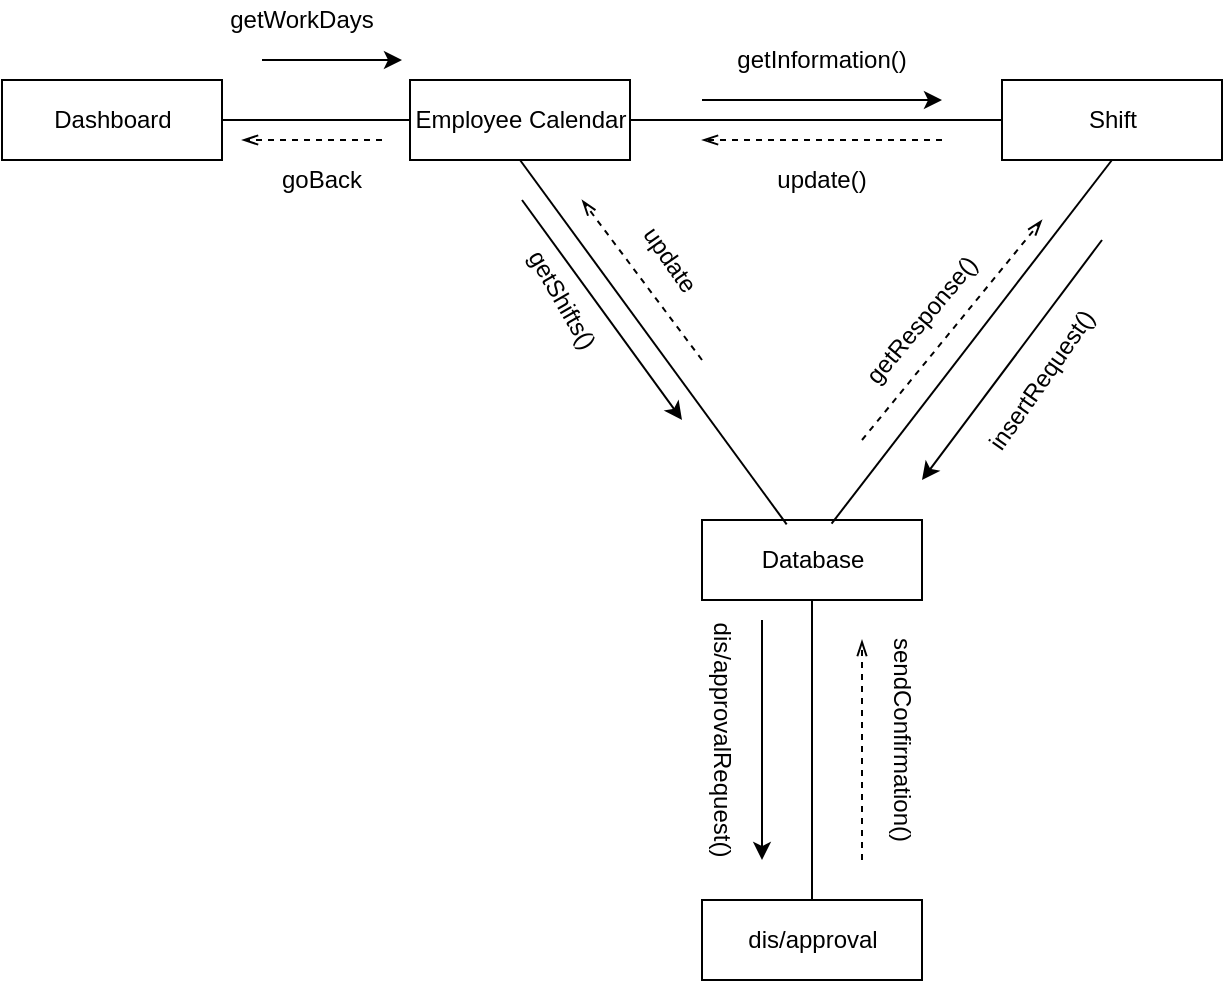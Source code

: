 <mxfile version="13.1.0" type="github"><diagram id="_2m3sW4C1SL-dGJLqP_B" name="Page-1"><mxGraphModel dx="1038" dy="548" grid="1" gridSize="10" guides="1" tooltips="1" connect="1" arrows="1" fold="1" page="1" pageScale="1" pageWidth="827" pageHeight="1169" math="0" shadow="0"><root><mxCell id="0"/><mxCell id="1" parent="0"/><mxCell id="3X_yCc9tpYy7hI8Ke5qj-2" value="Dashboard" style="html=1;" vertex="1" parent="1"><mxGeometry x="100" y="190" width="110" height="40" as="geometry"/></mxCell><mxCell id="3X_yCc9tpYy7hI8Ke5qj-3" value="Employee Calendar" style="html=1;" vertex="1" parent="1"><mxGeometry x="304" y="190" width="110" height="40" as="geometry"/></mxCell><mxCell id="3X_yCc9tpYy7hI8Ke5qj-4" value="" style="endArrow=none;html=1;exitX=1;exitY=0.5;exitDx=0;exitDy=0;entryX=0;entryY=0.5;entryDx=0;entryDy=0;" edge="1" parent="1" source="3X_yCc9tpYy7hI8Ke5qj-2" target="3X_yCc9tpYy7hI8Ke5qj-3"><mxGeometry width="50" height="50" relative="1" as="geometry"><mxPoint x="390" y="310" as="sourcePoint"/><mxPoint x="440" y="260" as="targetPoint"/></mxGeometry></mxCell><mxCell id="3X_yCc9tpYy7hI8Ke5qj-8" value="dis/approval" style="html=1;" vertex="1" parent="1"><mxGeometry x="450" y="600" width="110" height="40" as="geometry"/></mxCell><mxCell id="3X_yCc9tpYy7hI8Ke5qj-10" value="Database" style="html=1;" vertex="1" parent="1"><mxGeometry x="450" y="410" width="110" height="40" as="geometry"/></mxCell><mxCell id="3X_yCc9tpYy7hI8Ke5qj-11" value="" style="endArrow=none;html=1;exitX=0.5;exitY=1;exitDx=0;exitDy=0;entryX=0.385;entryY=0.055;entryDx=0;entryDy=0;entryPerimeter=0;" edge="1" parent="1" source="3X_yCc9tpYy7hI8Ke5qj-3" target="3X_yCc9tpYy7hI8Ke5qj-10"><mxGeometry width="50" height="50" relative="1" as="geometry"><mxPoint x="470" y="150" as="sourcePoint"/><mxPoint x="580" y="150" as="targetPoint"/></mxGeometry></mxCell><mxCell id="3X_yCc9tpYy7hI8Ke5qj-13" value="" style="endArrow=none;html=1;exitX=1;exitY=0.5;exitDx=0;exitDy=0;entryX=0;entryY=0.5;entryDx=0;entryDy=0;" edge="1" parent="1" source="3X_yCc9tpYy7hI8Ke5qj-3" target="3X_yCc9tpYy7hI8Ke5qj-31"><mxGeometry width="50" height="50" relative="1" as="geometry"><mxPoint x="424" y="220" as="sourcePoint"/><mxPoint x="610" y="220" as="targetPoint"/></mxGeometry></mxCell><mxCell id="3X_yCc9tpYy7hI8Ke5qj-14" value="" style="endArrow=classic;html=1;" edge="1" parent="1"><mxGeometry width="50" height="50" relative="1" as="geometry"><mxPoint x="230" y="180" as="sourcePoint"/><mxPoint x="300" y="180" as="targetPoint"/></mxGeometry></mxCell><mxCell id="3X_yCc9tpYy7hI8Ke5qj-15" value="getWorkDays" style="text;html=1;strokeColor=none;fillColor=none;align=center;verticalAlign=middle;whiteSpace=wrap;rounded=0;rotation=0;" vertex="1" parent="1"><mxGeometry x="230" y="150" width="40" height="20" as="geometry"/></mxCell><mxCell id="3X_yCc9tpYy7hI8Ke5qj-24" value="" style="endArrow=classic;html=1;" edge="1" parent="1"><mxGeometry width="50" height="50" relative="1" as="geometry"><mxPoint x="480" y="460" as="sourcePoint"/><mxPoint x="480" y="580" as="targetPoint"/></mxGeometry></mxCell><mxCell id="3X_yCc9tpYy7hI8Ke5qj-25" value="dis/approvalRequest()" style="text;html=1;strokeColor=none;fillColor=none;align=center;verticalAlign=middle;whiteSpace=wrap;rounded=0;rotation=90;" vertex="1" parent="1"><mxGeometry x="440" y="510" width="40" height="20" as="geometry"/></mxCell><mxCell id="3X_yCc9tpYy7hI8Ke5qj-28" value="getInformation()" style="text;html=1;strokeColor=none;fillColor=none;align=center;verticalAlign=middle;whiteSpace=wrap;rounded=0;rotation=0;" vertex="1" parent="1"><mxGeometry x="490" y="170" width="40" height="20" as="geometry"/></mxCell><mxCell id="3X_yCc9tpYy7hI8Ke5qj-29" value="" style="endArrow=classic;html=1;" edge="1" parent="1"><mxGeometry width="50" height="50" relative="1" as="geometry"><mxPoint x="450" y="200" as="sourcePoint"/><mxPoint x="570" y="200" as="targetPoint"/></mxGeometry></mxCell><mxCell id="3X_yCc9tpYy7hI8Ke5qj-30" value="" style="endArrow=openThin;html=1;endFill=0;dashed=1;" edge="1" parent="1"><mxGeometry width="50" height="50" relative="1" as="geometry"><mxPoint x="530" y="580" as="sourcePoint"/><mxPoint x="530" y="470" as="targetPoint"/></mxGeometry></mxCell><mxCell id="3X_yCc9tpYy7hI8Ke5qj-31" value="Shift" style="html=1;" vertex="1" parent="1"><mxGeometry x="600" y="190" width="110" height="40" as="geometry"/></mxCell><mxCell id="3X_yCc9tpYy7hI8Ke5qj-33" value="" style="endArrow=none;html=1;exitX=0.5;exitY=1;exitDx=0;exitDy=0;entryX=0.589;entryY=0.045;entryDx=0;entryDy=0;entryPerimeter=0;" edge="1" parent="1" source="3X_yCc9tpYy7hI8Ke5qj-31" target="3X_yCc9tpYy7hI8Ke5qj-10"><mxGeometry width="50" height="50" relative="1" as="geometry"><mxPoint x="369" y="90" as="sourcePoint"/><mxPoint x="655" y="420" as="targetPoint"/></mxGeometry></mxCell><mxCell id="3X_yCc9tpYy7hI8Ke5qj-34" value="" style="endArrow=none;html=1;entryX=0.5;entryY=1;entryDx=0;entryDy=0;exitX=0.5;exitY=0;exitDx=0;exitDy=0;" edge="1" parent="1" source="3X_yCc9tpYy7hI8Ke5qj-8" target="3X_yCc9tpYy7hI8Ke5qj-10"><mxGeometry width="50" height="50" relative="1" as="geometry"><mxPoint x="320" y="400" as="sourcePoint"/><mxPoint x="370" y="350" as="targetPoint"/></mxGeometry></mxCell><mxCell id="3X_yCc9tpYy7hI8Ke5qj-36" value="sendConfirmation()" style="text;html=1;strokeColor=none;fillColor=none;align=center;verticalAlign=middle;whiteSpace=wrap;rounded=0;rotation=90;" vertex="1" parent="1"><mxGeometry x="530" y="510" width="40" height="20" as="geometry"/></mxCell><mxCell id="3X_yCc9tpYy7hI8Ke5qj-37" value="" style="endArrow=classic;html=1;" edge="1" parent="1"><mxGeometry width="50" height="50" relative="1" as="geometry"><mxPoint x="650" y="270" as="sourcePoint"/><mxPoint x="560" y="390" as="targetPoint"/></mxGeometry></mxCell><mxCell id="3X_yCc9tpYy7hI8Ke5qj-38" value="insertRequest()" style="text;html=1;strokeColor=none;fillColor=none;align=center;verticalAlign=middle;whiteSpace=wrap;rounded=0;rotation=-55;" vertex="1" parent="1"><mxGeometry x="600" y="330" width="40" height="20" as="geometry"/></mxCell><mxCell id="3X_yCc9tpYy7hI8Ke5qj-39" value="" style="endArrow=openThin;html=1;dashed=1;endFill=0;" edge="1" parent="1"><mxGeometry width="50" height="50" relative="1" as="geometry"><mxPoint x="530" y="370" as="sourcePoint"/><mxPoint x="620" y="260" as="targetPoint"/></mxGeometry></mxCell><mxCell id="3X_yCc9tpYy7hI8Ke5qj-40" value="getResponse()" style="text;html=1;strokeColor=none;fillColor=none;align=center;verticalAlign=middle;whiteSpace=wrap;rounded=0;rotation=-50;" vertex="1" parent="1"><mxGeometry x="540" y="300" width="40" height="20" as="geometry"/></mxCell><mxCell id="3X_yCc9tpYy7hI8Ke5qj-41" value="" style="endArrow=openThin;html=1;dashed=1;endFill=0;" edge="1" parent="1"><mxGeometry width="50" height="50" relative="1" as="geometry"><mxPoint x="570" y="220" as="sourcePoint"/><mxPoint x="450" y="220" as="targetPoint"/></mxGeometry></mxCell><mxCell id="3X_yCc9tpYy7hI8Ke5qj-42" value="update()" style="text;html=1;strokeColor=none;fillColor=none;align=center;verticalAlign=middle;whiteSpace=wrap;rounded=0;" vertex="1" parent="1"><mxGeometry x="490" y="230" width="40" height="20" as="geometry"/></mxCell><mxCell id="3X_yCc9tpYy7hI8Ke5qj-43" value="goBack" style="text;html=1;strokeColor=none;fillColor=none;align=center;verticalAlign=middle;whiteSpace=wrap;rounded=0;" vertex="1" parent="1"><mxGeometry x="240" y="230" width="40" height="20" as="geometry"/></mxCell><mxCell id="3X_yCc9tpYy7hI8Ke5qj-44" value="" style="endArrow=openThin;html=1;dashed=1;endFill=0;" edge="1" parent="1"><mxGeometry width="50" height="50" relative="1" as="geometry"><mxPoint x="290" y="220" as="sourcePoint"/><mxPoint x="220" y="220" as="targetPoint"/></mxGeometry></mxCell><mxCell id="3X_yCc9tpYy7hI8Ke5qj-46" value="getShifts()" style="text;html=1;strokeColor=none;fillColor=none;align=center;verticalAlign=middle;whiteSpace=wrap;rounded=0;rotation=60;" vertex="1" parent="1"><mxGeometry x="360" y="290" width="40" height="20" as="geometry"/></mxCell><mxCell id="3X_yCc9tpYy7hI8Ke5qj-47" value="" style="endArrow=classic;html=1;" edge="1" parent="1"><mxGeometry width="50" height="50" relative="1" as="geometry"><mxPoint x="360" y="250" as="sourcePoint"/><mxPoint x="440" y="360" as="targetPoint"/></mxGeometry></mxCell><mxCell id="3X_yCc9tpYy7hI8Ke5qj-48" value="" style="endArrow=openThin;html=1;endFill=0;dashed=1;" edge="1" parent="1"><mxGeometry width="50" height="50" relative="1" as="geometry"><mxPoint x="450" y="330" as="sourcePoint"/><mxPoint x="390" y="250" as="targetPoint"/></mxGeometry></mxCell><mxCell id="3X_yCc9tpYy7hI8Ke5qj-49" value="update" style="text;html=1;strokeColor=none;fillColor=none;align=center;verticalAlign=middle;whiteSpace=wrap;rounded=0;rotation=55;" vertex="1" parent="1"><mxGeometry x="414" y="270" width="40" height="20" as="geometry"/></mxCell></root></mxGraphModel></diagram></mxfile>